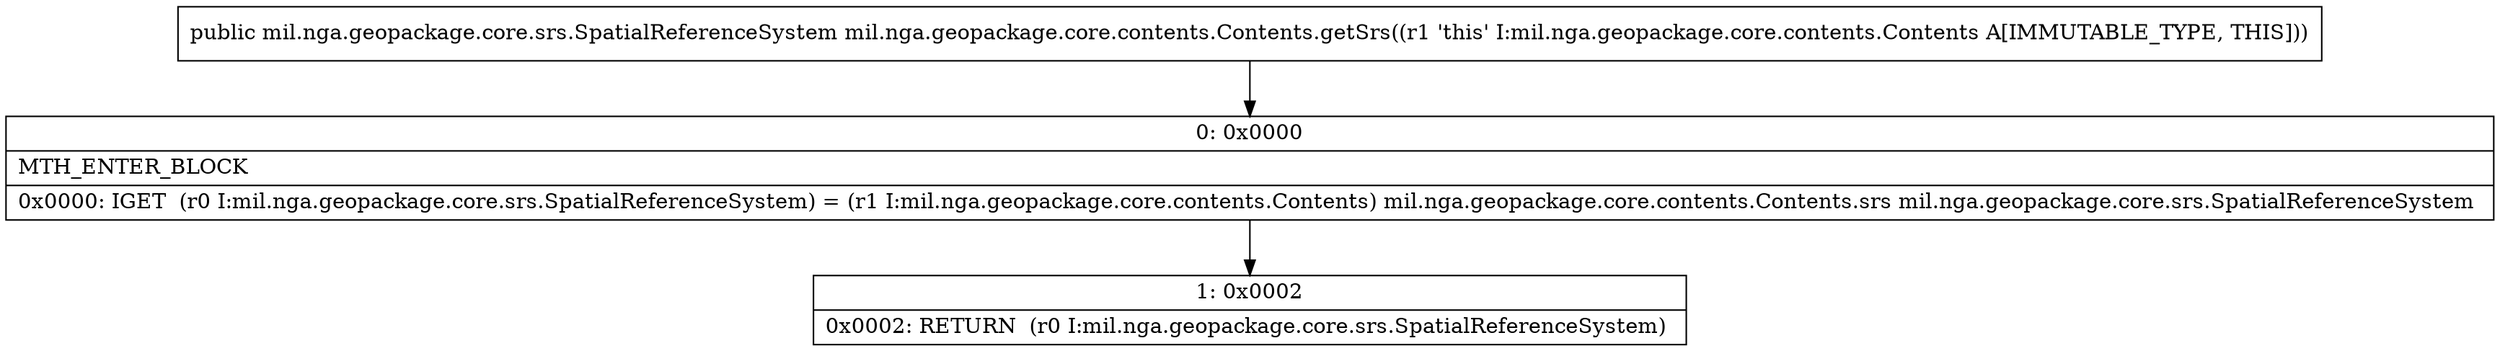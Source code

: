 digraph "CFG formil.nga.geopackage.core.contents.Contents.getSrs()Lmil\/nga\/geopackage\/core\/srs\/SpatialReferenceSystem;" {
Node_0 [shape=record,label="{0\:\ 0x0000|MTH_ENTER_BLOCK\l|0x0000: IGET  (r0 I:mil.nga.geopackage.core.srs.SpatialReferenceSystem) = (r1 I:mil.nga.geopackage.core.contents.Contents) mil.nga.geopackage.core.contents.Contents.srs mil.nga.geopackage.core.srs.SpatialReferenceSystem \l}"];
Node_1 [shape=record,label="{1\:\ 0x0002|0x0002: RETURN  (r0 I:mil.nga.geopackage.core.srs.SpatialReferenceSystem) \l}"];
MethodNode[shape=record,label="{public mil.nga.geopackage.core.srs.SpatialReferenceSystem mil.nga.geopackage.core.contents.Contents.getSrs((r1 'this' I:mil.nga.geopackage.core.contents.Contents A[IMMUTABLE_TYPE, THIS])) }"];
MethodNode -> Node_0;
Node_0 -> Node_1;
}

